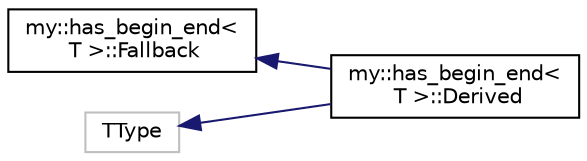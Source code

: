digraph "Иерархия классов. Графический вид."
{
  edge [fontname="Helvetica",fontsize="10",labelfontname="Helvetica",labelfontsize="10"];
  node [fontname="Helvetica",fontsize="10",shape=record];
  rankdir="LR";
  Node1 [label="my::has_begin_end\<\l T \>::Fallback",height=0.2,width=0.4,color="black", fillcolor="white", style="filled",URL="$structmy_1_1has__begin__end_1_1_fallback.html"];
  Node1 -> Node2 [dir="back",color="midnightblue",fontsize="10",style="solid",fontname="Helvetica"];
  Node2 [label="my::has_begin_end\<\l T \>::Derived",height=0.2,width=0.4,color="black", fillcolor="white", style="filled",URL="$structmy_1_1has__begin__end_1_1_derived.html"];
  Node3 [label="TType",height=0.2,width=0.4,color="grey75", fillcolor="white", style="filled"];
  Node3 -> Node2 [dir="back",color="midnightblue",fontsize="10",style="solid",fontname="Helvetica"];
}
